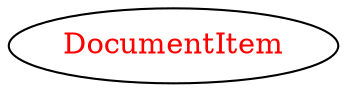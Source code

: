 digraph dependencyGraph {
 concentrate=true;
 ranksep="2.0";
 rankdir="LR"; 
 splines="ortho";
"DocumentItem" [fontcolor="red"];
}